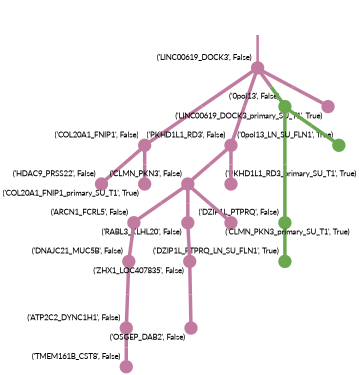 strict digraph  {
graph[splines=false]; nodesep=0.7; rankdir=TB; ranksep=0.6; forcelabels=true; dpi=600; size=2.5;
0 [color="#c27ba0ff", fillcolor="#c27ba0ff", fixedsize=true, fontname=Lato, fontsize="12pt", height="0.25", label="", penwidth=3, shape=circle, style=filled, xlabel="('LINC00619_DOCK3', False)"];
2 [color="#c27ba0ff", fillcolor="#c27ba0ff", fixedsize=true, fontname=Lato, fontsize="12pt", height="0.25", label="", penwidth=3, shape=circle, style=filled, xlabel="('COL20A1_FNIP1', False)"];
5 [color="#c27ba0ff", fillcolor="#c27ba0ff", fixedsize=true, fontname=Lato, fontsize="12pt", height="0.25", label="", penwidth=3, shape=circle, style=filled, xlabel="('PKHD1L1_RD3', False)"];
13 [color="#6aa84fff", fillcolor="#6aa84fff", fixedsize=true, fontname=Lato, fontsize="12pt", height="0.25", label="", penwidth=3, shape=circle, style=filled, xlabel="('0pol13', False)"];
16 [color="#c27ba0ff", fillcolor="#c27ba0ff", fixedsize=true, fontname=Lato, fontsize="12pt", height="0.25", label="", penwidth=3, shape=circle, style=filled, xlabel="('LINC00619_DOCK3_primary_SU_T1', True)"];
1 [color="#6aa84fff", fillcolor="#6aa84fff", fixedsize=true, fontname=Lato, fontsize="12pt", height="0.25", label="", penwidth=3, shape=circle, style=filled, xlabel="('DZIP1L_PTPRQ', False)"];
15 [color="#6aa84fff", fillcolor="#6aa84fff", fixedsize=true, fontname=Lato, fontsize="12pt", height="0.25", label="", penwidth=3, shape=circle, style=filled, xlabel="('DZIP1L_PTPRQ_LN_SU_FLN1', True)"];
9 [color="#c27ba0ff", fillcolor="#c27ba0ff", fixedsize=true, fontname=Lato, fontsize="12pt", height="0.25", label="", penwidth=3, shape=circle, style=filled, xlabel="('HDAC9_PRSS22', False)"];
17 [color="#c27ba0ff", fillcolor="#c27ba0ff", fixedsize=true, fontname=Lato, fontsize="12pt", height="0.25", label="", penwidth=3, shape=circle, style=filled, xlabel="('COL20A1_FNIP1_primary_SU_T1', True)"];
4 [color="#c27ba0ff", fillcolor="#c27ba0ff", fixedsize=true, fontname=Lato, fontsize="12pt", height="0.25", label="", penwidth=3, shape=circle, style=filled, xlabel="('ATP2C2_DYNC1H1', False)"];
11 [color="#c27ba0ff", fillcolor="#c27ba0ff", fixedsize=true, fontname=Lato, fontsize="12pt", height="0.25", label="", penwidth=3, shape=circle, style=filled, xlabel="('TMEM161B_CST8', False)"];
10 [color="#c27ba0ff", fillcolor="#c27ba0ff", fixedsize=true, fontname=Lato, fontsize="12pt", height="0.25", label="", penwidth=3, shape=circle, style=filled, xlabel="('CLMN_PKN3', False)"];
18 [color="#c27ba0ff", fillcolor="#c27ba0ff", fixedsize=true, fontname=Lato, fontsize="12pt", height="0.25", label="", penwidth=3, shape=circle, style=filled, xlabel="('PKHD1L1_RD3_primary_SU_T1', True)"];
6 [color="#c27ba0ff", fillcolor="#c27ba0ff", fixedsize=true, fontname=Lato, fontsize="12pt", height="0.25", label="", penwidth=3, shape=circle, style=filled, xlabel="('DNAJC21_MUC5B', False)"];
7 [color="#c27ba0ff", fillcolor="#c27ba0ff", fixedsize=true, fontname=Lato, fontsize="12pt", height="0.25", label="", penwidth=3, shape=circle, style=filled, xlabel="('ARCN1_FCRL5', False)"];
8 [color="#c27ba0ff", fillcolor="#c27ba0ff", fixedsize=true, fontname=Lato, fontsize="12pt", height="0.25", label="", penwidth=3, shape=circle, style=filled, xlabel="('ZHX1_LOC407835', False)"];
3 [color="#c27ba0ff", fillcolor="#c27ba0ff", fixedsize=true, fontname=Lato, fontsize="12pt", height="0.25", label="", penwidth=3, shape=circle, style=filled, xlabel="('OSGEP_DAB2', False)"];
12 [color="#c27ba0ff", fillcolor="#c27ba0ff", fixedsize=true, fontname=Lato, fontsize="12pt", height="0.25", label="", penwidth=3, shape=circle, style=filled, xlabel="('RABL3_KLHL20', False)"];
19 [color="#c27ba0ff", fillcolor="#c27ba0ff", fixedsize=true, fontname=Lato, fontsize="12pt", height="0.25", label="", penwidth=3, shape=circle, style=filled, xlabel="('CLMN_PKN3_primary_SU_T1', True)"];
14 [color="#6aa84fff", fillcolor="#6aa84fff", fixedsize=true, fontname=Lato, fontsize="12pt", height="0.25", label="", penwidth=3, shape=circle, style=filled, xlabel="('0pol13_LN_SU_FLN1', True)"];
normal [label="", penwidth=3, style=invis, xlabel="('LINC00619_DOCK3', False)"];
0 -> 2  [arrowsize=0, color="#c27ba0ff;0.5:#c27ba0ff", minlen="2.675675868988037", penwidth="5.5", style=solid];
0 -> 5  [arrowsize=0, color="#c27ba0ff;0.5:#c27ba0ff", minlen="2.1351351737976074", penwidth="5.5", style=solid];
0 -> 13  [arrowsize=0, color="#c27ba0ff;0.5:#6aa84fff", minlen="1.1351351737976074", penwidth="5.5", style=solid];
0 -> 16  [arrowsize=0, color="#c27ba0ff;0.5:#c27ba0ff", minlen="1.1351351737976074", penwidth="5.5", style=solid];
2 -> 9  [arrowsize=0, color="#c27ba0ff;0.5:#c27ba0ff", minlen="1.4864864349365234", penwidth="5.5", style=solid];
2 -> 17  [arrowsize=0, color="#c27ba0ff;0.5:#c27ba0ff", minlen="1.1351351737976074", penwidth="5.5", style=solid];
5 -> 10  [arrowsize=0, color="#c27ba0ff;0.5:#c27ba0ff", minlen="1.4324324131011963", penwidth="5.5", style=solid];
5 -> 18  [arrowsize=0, color="#c27ba0ff;0.5:#c27ba0ff", minlen="1.1351351737976074", penwidth="5.5", style=solid];
13 -> 1  [arrowsize=0, color="#6aa84fff;0.5:#6aa84fff", minlen="3.0", penwidth="5.5", style=solid];
13 -> 14  [arrowsize=0, color="#6aa84fff;0.5:#6aa84fff", minlen="1.1351351737976074", penwidth="5.5", style=solid];
1 -> 15  [arrowsize=0, color="#6aa84fff;0.5:#6aa84fff", minlen="1.1351351737976074", penwidth="5.5", style=solid];
4 -> 11  [arrowsize=0, color="#c27ba0ff;0.5:#c27ba0ff", minlen="1.324324369430542", penwidth="5.5", style=solid];
10 -> 7  [arrowsize=0, color="#c27ba0ff;0.5:#c27ba0ff", minlen="1.8648648262023926", penwidth="5.5", style=solid];
10 -> 12  [arrowsize=0, color="#c27ba0ff;0.5:#c27ba0ff", minlen="1.2702703475952148", penwidth="5.5", style=solid];
10 -> 19  [arrowsize=0, color="#c27ba0ff;0.5:#c27ba0ff", minlen="1.1351351737976074", penwidth="5.5", style=solid];
6 -> 4  [arrowsize=0, color="#c27ba0ff;0.5:#c27ba0ff", minlen="2.297297477722168", penwidth="5.5", style=solid];
7 -> 6  [arrowsize=0, color="#c27ba0ff;0.5:#c27ba0ff", minlen="1.9189189672470093", penwidth="5.5", style=solid];
8 -> 3  [arrowsize=0, color="#c27ba0ff;0.5:#c27ba0ff", minlen="2.351351261138916", penwidth="5.5", style=solid];
12 -> 8  [arrowsize=0, color="#c27ba0ff;0.5:#c27ba0ff", minlen="1.8648648262023926", penwidth="5.5", style=solid];
normal -> 0  [arrowsize=0, color="#c27ba0ff", label="", penwidth=4, style=solid];
}
